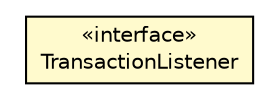 #!/usr/local/bin/dot
#
# Class diagram 
# Generated by UMLGraph version 5.1 (http://www.umlgraph.org/)
#

digraph G {
	edge [fontname="Helvetica",fontsize=10,labelfontname="Helvetica",labelfontsize=10];
	node [fontname="Helvetica",fontsize=10,shape=plaintext];
	nodesep=0.25;
	ranksep=0.5;
	// pt.ist.fenixframework.TransactionListener
	c19719 [label=<<table title="pt.ist.fenixframework.TransactionListener" border="0" cellborder="1" cellspacing="0" cellpadding="2" port="p" bgcolor="lemonChiffon" href="./TransactionListener.html">
		<tr><td><table border="0" cellspacing="0" cellpadding="1">
<tr><td align="center" balign="center"> &#171;interface&#187; </td></tr>
<tr><td align="center" balign="center"> TransactionListener </td></tr>
		</table></td></tr>
		</table>>, fontname="Helvetica", fontcolor="black", fontsize=10.0];
}

